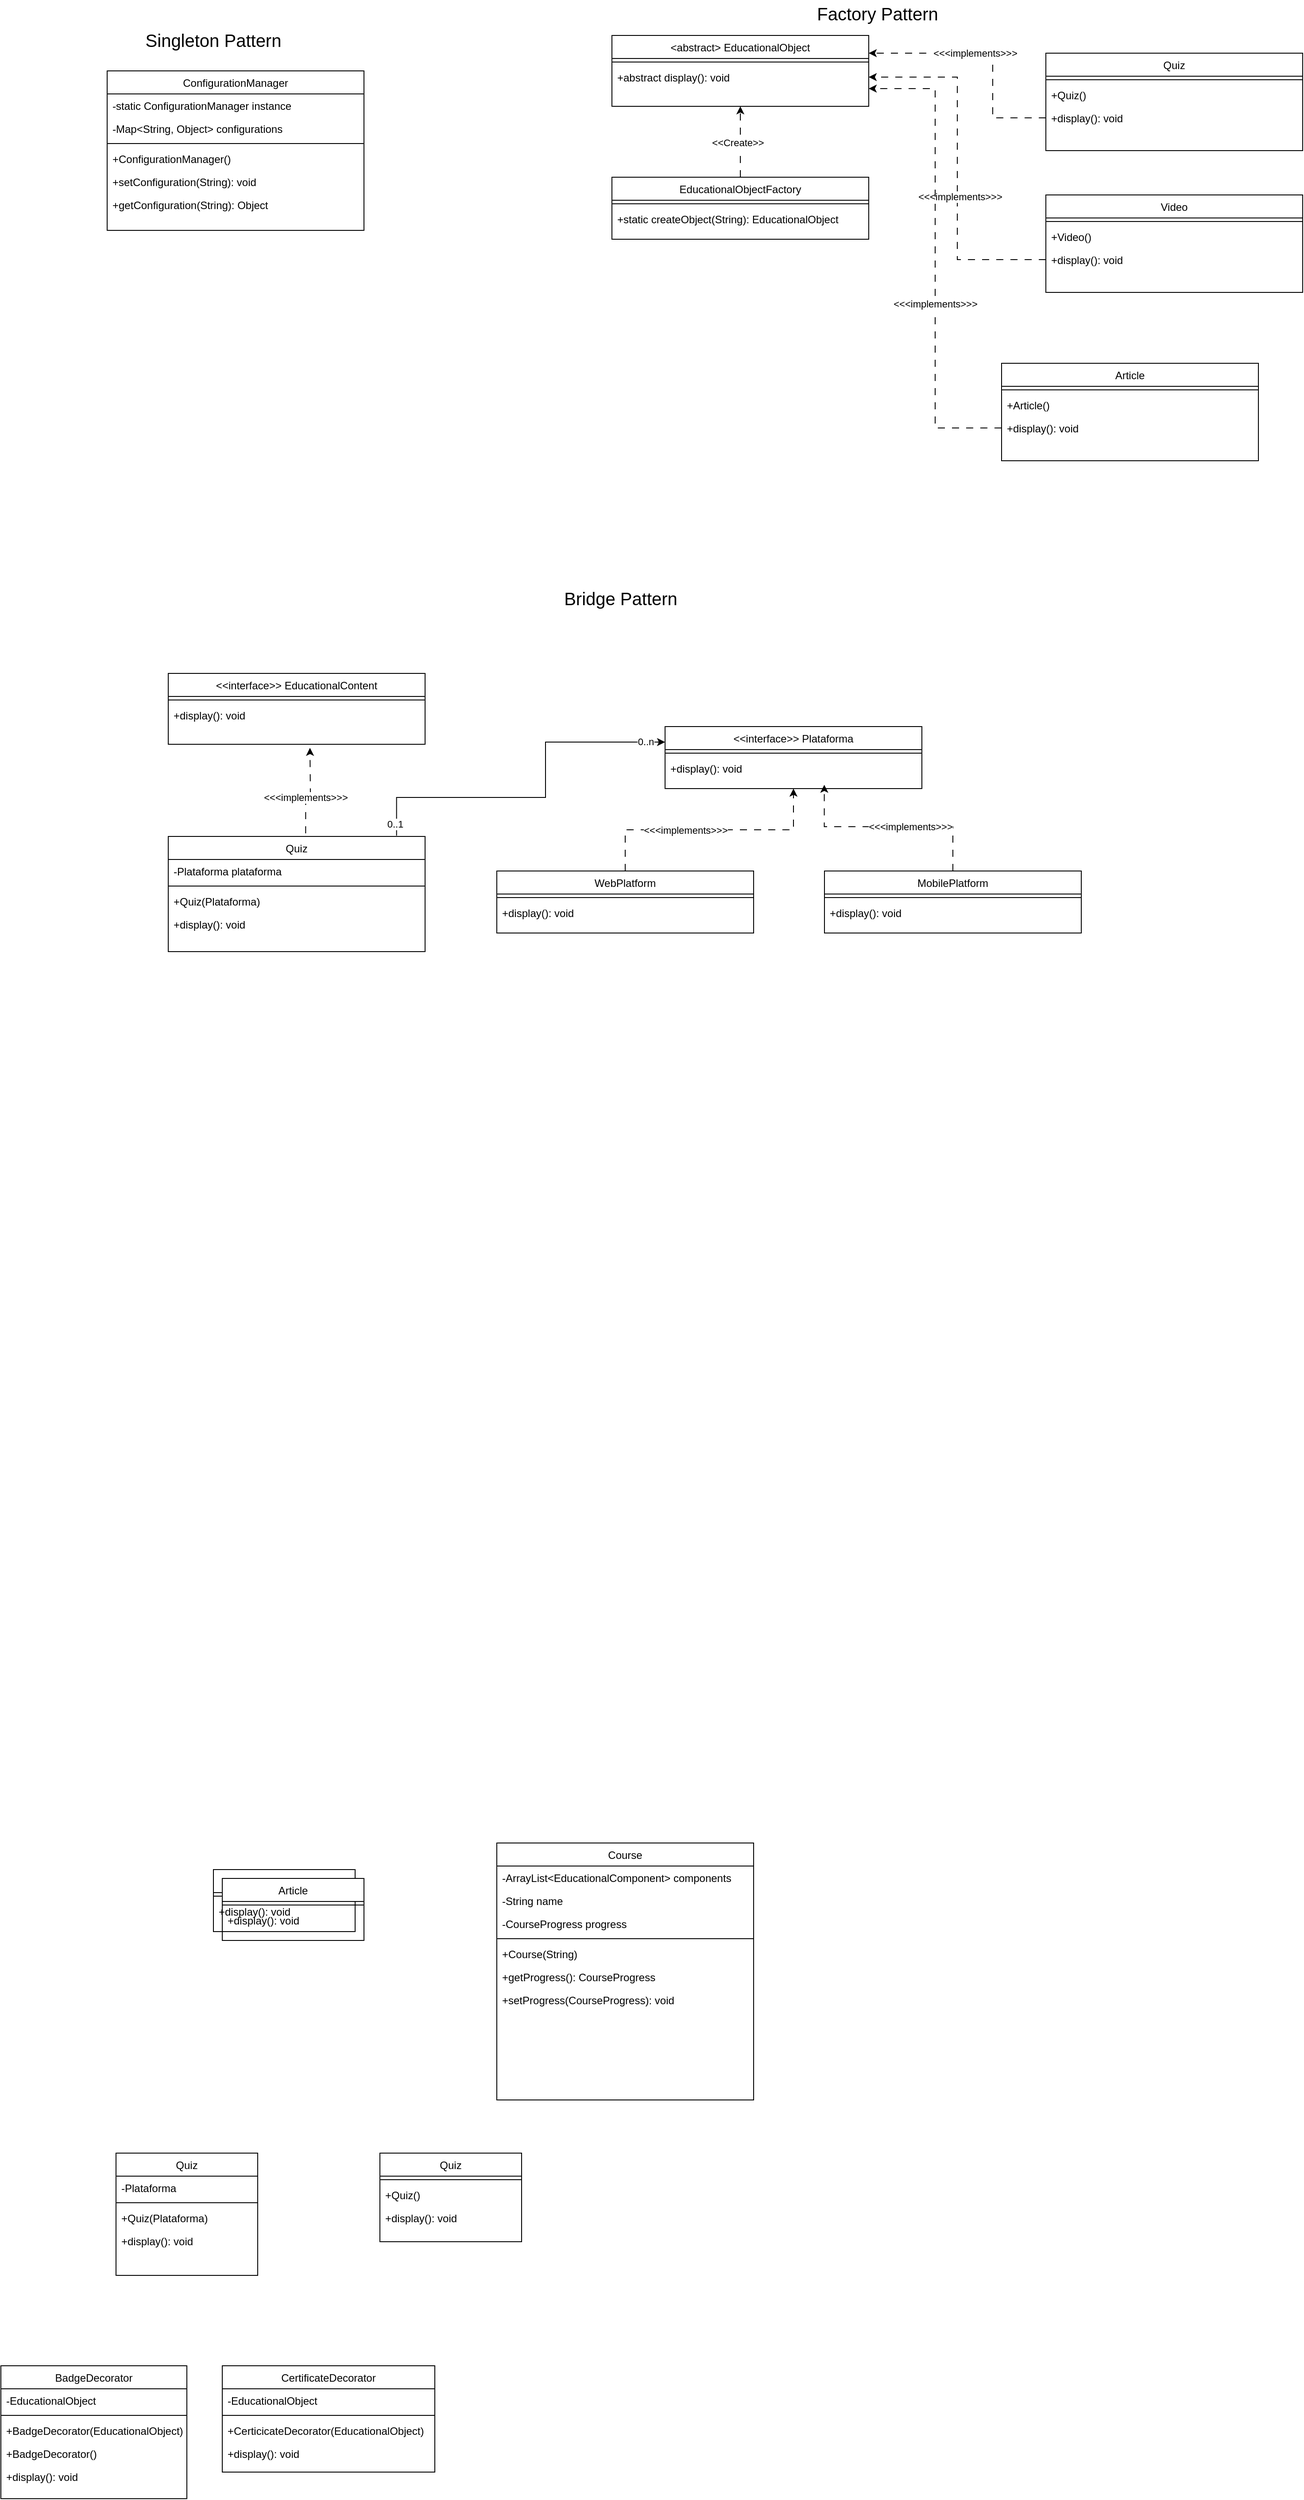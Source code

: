 <mxfile version="23.0.2" type="device">
  <diagram id="C5RBs43oDa-KdzZeNtuy" name="Page-1">
    <mxGraphModel dx="976" dy="2906" grid="1" gridSize="10" guides="1" tooltips="1" connect="1" arrows="1" fold="1" page="1" pageScale="1" pageWidth="827" pageHeight="1169" math="0" shadow="0">
      <root>
        <mxCell id="WIyWlLk6GJQsqaUBKTNV-0" />
        <mxCell id="WIyWlLk6GJQsqaUBKTNV-1" parent="WIyWlLk6GJQsqaUBKTNV-0" />
        <mxCell id="zkfFHV4jXpPFQw0GAbJ--0" value="Quiz" style="swimlane;fontStyle=0;align=center;verticalAlign=top;childLayout=stackLayout;horizontal=1;startSize=26;horizontalStack=0;resizeParent=1;resizeLast=0;collapsible=1;marginBottom=0;rounded=0;shadow=0;strokeWidth=1;" parent="WIyWlLk6GJQsqaUBKTNV-1" vertex="1">
          <mxGeometry x="210" y="120" width="160" height="138" as="geometry">
            <mxRectangle x="220" y="120" width="160" height="26" as="alternateBounds" />
          </mxGeometry>
        </mxCell>
        <mxCell id="zkfFHV4jXpPFQw0GAbJ--1" value="-Plataforma" style="text;align=left;verticalAlign=top;spacingLeft=4;spacingRight=4;overflow=hidden;rotatable=0;points=[[0,0.5],[1,0.5]];portConstraint=eastwest;" parent="zkfFHV4jXpPFQw0GAbJ--0" vertex="1">
          <mxGeometry y="26" width="160" height="26" as="geometry" />
        </mxCell>
        <mxCell id="zkfFHV4jXpPFQw0GAbJ--4" value="" style="line;html=1;strokeWidth=1;align=left;verticalAlign=middle;spacingTop=-1;spacingLeft=3;spacingRight=3;rotatable=0;labelPosition=right;points=[];portConstraint=eastwest;" parent="zkfFHV4jXpPFQw0GAbJ--0" vertex="1">
          <mxGeometry y="52" width="160" height="8" as="geometry" />
        </mxCell>
        <mxCell id="zkfFHV4jXpPFQw0GAbJ--5" value="+Quiz(Plataforma)" style="text;align=left;verticalAlign=top;spacingLeft=4;spacingRight=4;overflow=hidden;rotatable=0;points=[[0,0.5],[1,0.5]];portConstraint=eastwest;" parent="zkfFHV4jXpPFQw0GAbJ--0" vertex="1">
          <mxGeometry y="60" width="160" height="26" as="geometry" />
        </mxCell>
        <mxCell id="X9OHK6UrNDBdvvjITsx2-1" value="+display(): void" style="text;align=left;verticalAlign=top;spacingLeft=4;spacingRight=4;overflow=hidden;rotatable=0;points=[[0,0.5],[1,0.5]];portConstraint=eastwest;" parent="zkfFHV4jXpPFQw0GAbJ--0" vertex="1">
          <mxGeometry y="86" width="160" height="26" as="geometry" />
        </mxCell>
        <mxCell id="zkfFHV4jXpPFQw0GAbJ--6" value="BadgeDecorator" style="swimlane;fontStyle=0;align=center;verticalAlign=top;childLayout=stackLayout;horizontal=1;startSize=26;horizontalStack=0;resizeParent=1;resizeLast=0;collapsible=1;marginBottom=0;rounded=0;shadow=0;strokeWidth=1;" parent="WIyWlLk6GJQsqaUBKTNV-1" vertex="1">
          <mxGeometry x="80" y="360" width="210" height="150" as="geometry">
            <mxRectangle x="130" y="380" width="160" height="26" as="alternateBounds" />
          </mxGeometry>
        </mxCell>
        <mxCell id="zkfFHV4jXpPFQw0GAbJ--7" value="-EducationalObject" style="text;align=left;verticalAlign=top;spacingLeft=4;spacingRight=4;overflow=hidden;rotatable=0;points=[[0,0.5],[1,0.5]];portConstraint=eastwest;" parent="zkfFHV4jXpPFQw0GAbJ--6" vertex="1">
          <mxGeometry y="26" width="210" height="26" as="geometry" />
        </mxCell>
        <mxCell id="zkfFHV4jXpPFQw0GAbJ--9" value="" style="line;html=1;strokeWidth=1;align=left;verticalAlign=middle;spacingTop=-1;spacingLeft=3;spacingRight=3;rotatable=0;labelPosition=right;points=[];portConstraint=eastwest;" parent="zkfFHV4jXpPFQw0GAbJ--6" vertex="1">
          <mxGeometry y="52" width="210" height="8" as="geometry" />
        </mxCell>
        <mxCell id="zkfFHV4jXpPFQw0GAbJ--10" value="+BadgeDecorator(EducationalObject)" style="text;align=left;verticalAlign=top;spacingLeft=4;spacingRight=4;overflow=hidden;rotatable=0;points=[[0,0.5],[1,0.5]];portConstraint=eastwest;fontStyle=0" parent="zkfFHV4jXpPFQw0GAbJ--6" vertex="1">
          <mxGeometry y="60" width="210" height="26" as="geometry" />
        </mxCell>
        <mxCell id="zkfFHV4jXpPFQw0GAbJ--11" value="+BadgeDecorator()" style="text;align=left;verticalAlign=top;spacingLeft=4;spacingRight=4;overflow=hidden;rotatable=0;points=[[0,0.5],[1,0.5]];portConstraint=eastwest;" parent="zkfFHV4jXpPFQw0GAbJ--6" vertex="1">
          <mxGeometry y="86" width="210" height="26" as="geometry" />
        </mxCell>
        <mxCell id="X9OHK6UrNDBdvvjITsx2-2" value="+display(): void" style="text;align=left;verticalAlign=top;spacingLeft=4;spacingRight=4;overflow=hidden;rotatable=0;points=[[0,0.5],[1,0.5]];portConstraint=eastwest;" parent="zkfFHV4jXpPFQw0GAbJ--6" vertex="1">
          <mxGeometry y="112" width="210" height="26" as="geometry" />
        </mxCell>
        <mxCell id="zkfFHV4jXpPFQw0GAbJ--13" value="CertificateDecorator" style="swimlane;fontStyle=0;align=center;verticalAlign=top;childLayout=stackLayout;horizontal=1;startSize=26;horizontalStack=0;resizeParent=1;resizeLast=0;collapsible=1;marginBottom=0;rounded=0;shadow=0;strokeWidth=1;" parent="WIyWlLk6GJQsqaUBKTNV-1" vertex="1">
          <mxGeometry x="330" y="360" width="240" height="120" as="geometry">
            <mxRectangle x="340" y="380" width="170" height="26" as="alternateBounds" />
          </mxGeometry>
        </mxCell>
        <mxCell id="zkfFHV4jXpPFQw0GAbJ--14" value="-EducationalObject" style="text;align=left;verticalAlign=top;spacingLeft=4;spacingRight=4;overflow=hidden;rotatable=0;points=[[0,0.5],[1,0.5]];portConstraint=eastwest;" parent="zkfFHV4jXpPFQw0GAbJ--13" vertex="1">
          <mxGeometry y="26" width="240" height="26" as="geometry" />
        </mxCell>
        <mxCell id="zkfFHV4jXpPFQw0GAbJ--15" value="" style="line;html=1;strokeWidth=1;align=left;verticalAlign=middle;spacingTop=-1;spacingLeft=3;spacingRight=3;rotatable=0;labelPosition=right;points=[];portConstraint=eastwest;" parent="zkfFHV4jXpPFQw0GAbJ--13" vertex="1">
          <mxGeometry y="52" width="240" height="8" as="geometry" />
        </mxCell>
        <mxCell id="X9OHK6UrNDBdvvjITsx2-6" value="+CerticicateDecorator(EducationalObject)" style="text;align=left;verticalAlign=top;spacingLeft=4;spacingRight=4;overflow=hidden;rotatable=0;points=[[0,0.5],[1,0.5]];portConstraint=eastwest;" parent="zkfFHV4jXpPFQw0GAbJ--13" vertex="1">
          <mxGeometry y="60" width="240" height="26" as="geometry" />
        </mxCell>
        <mxCell id="X9OHK6UrNDBdvvjITsx2-7" value="+display(): void" style="text;align=left;verticalAlign=top;spacingLeft=4;spacingRight=4;overflow=hidden;rotatable=0;points=[[0,0.5],[1,0.5]];portConstraint=eastwest;" parent="zkfFHV4jXpPFQw0GAbJ--13" vertex="1">
          <mxGeometry y="86" width="240" height="26" as="geometry" />
        </mxCell>
        <mxCell id="zkfFHV4jXpPFQw0GAbJ--17" value="Quiz" style="swimlane;fontStyle=0;align=center;verticalAlign=top;childLayout=stackLayout;horizontal=1;startSize=26;horizontalStack=0;resizeParent=1;resizeLast=0;collapsible=1;marginBottom=0;rounded=0;shadow=0;strokeWidth=1;" parent="WIyWlLk6GJQsqaUBKTNV-1" vertex="1">
          <mxGeometry x="508" y="120" width="160" height="100" as="geometry">
            <mxRectangle x="550" y="140" width="160" height="26" as="alternateBounds" />
          </mxGeometry>
        </mxCell>
        <mxCell id="zkfFHV4jXpPFQw0GAbJ--23" value="" style="line;html=1;strokeWidth=1;align=left;verticalAlign=middle;spacingTop=-1;spacingLeft=3;spacingRight=3;rotatable=0;labelPosition=right;points=[];portConstraint=eastwest;" parent="zkfFHV4jXpPFQw0GAbJ--17" vertex="1">
          <mxGeometry y="26" width="160" height="8" as="geometry" />
        </mxCell>
        <mxCell id="zkfFHV4jXpPFQw0GAbJ--24" value="+Quiz()" style="text;align=left;verticalAlign=top;spacingLeft=4;spacingRight=4;overflow=hidden;rotatable=0;points=[[0,0.5],[1,0.5]];portConstraint=eastwest;" parent="zkfFHV4jXpPFQw0GAbJ--17" vertex="1">
          <mxGeometry y="34" width="160" height="26" as="geometry" />
        </mxCell>
        <mxCell id="zkfFHV4jXpPFQw0GAbJ--25" value="+display(): void" style="text;align=left;verticalAlign=top;spacingLeft=4;spacingRight=4;overflow=hidden;rotatable=0;points=[[0,0.5],[1,0.5]];portConstraint=eastwest;" parent="zkfFHV4jXpPFQw0GAbJ--17" vertex="1">
          <mxGeometry y="60" width="160" height="26" as="geometry" />
        </mxCell>
        <mxCell id="X9OHK6UrNDBdvvjITsx2-8" value="Article" style="swimlane;fontStyle=0;align=center;verticalAlign=top;childLayout=stackLayout;horizontal=1;startSize=26;horizontalStack=0;resizeParent=1;resizeLast=0;collapsible=1;marginBottom=0;rounded=0;shadow=0;strokeWidth=1;" parent="WIyWlLk6GJQsqaUBKTNV-1" vertex="1">
          <mxGeometry x="320" y="-200" width="160" height="70" as="geometry">
            <mxRectangle x="550" y="140" width="160" height="26" as="alternateBounds" />
          </mxGeometry>
        </mxCell>
        <mxCell id="X9OHK6UrNDBdvvjITsx2-14" value="" style="line;html=1;strokeWidth=1;align=left;verticalAlign=middle;spacingTop=-1;spacingLeft=3;spacingRight=3;rotatable=0;labelPosition=right;points=[];portConstraint=eastwest;" parent="X9OHK6UrNDBdvvjITsx2-8" vertex="1">
          <mxGeometry y="26" width="160" height="8" as="geometry" />
        </mxCell>
        <mxCell id="X9OHK6UrNDBdvvjITsx2-15" value="+display(): void" style="text;align=left;verticalAlign=top;spacingLeft=4;spacingRight=4;overflow=hidden;rotatable=0;points=[[0,0.5],[1,0.5]];portConstraint=eastwest;" parent="X9OHK6UrNDBdvvjITsx2-8" vertex="1">
          <mxGeometry y="34" width="160" height="26" as="geometry" />
        </mxCell>
        <mxCell id="X9OHK6UrNDBdvvjITsx2-18" value="Course" style="swimlane;fontStyle=0;align=center;verticalAlign=top;childLayout=stackLayout;horizontal=1;startSize=26;horizontalStack=0;resizeParent=1;resizeLast=0;collapsible=1;marginBottom=0;rounded=0;shadow=0;strokeWidth=1;" parent="WIyWlLk6GJQsqaUBKTNV-1" vertex="1">
          <mxGeometry x="640" y="-230" width="290" height="290" as="geometry">
            <mxRectangle x="550" y="140" width="160" height="26" as="alternateBounds" />
          </mxGeometry>
        </mxCell>
        <mxCell id="X9OHK6UrNDBdvvjITsx2-19" value="-ArrayList&lt;EducationalComponent&gt; components" style="text;align=left;verticalAlign=top;spacingLeft=4;spacingRight=4;overflow=hidden;rotatable=0;points=[[0,0.5],[1,0.5]];portConstraint=eastwest;" parent="X9OHK6UrNDBdvvjITsx2-18" vertex="1">
          <mxGeometry y="26" width="290" height="26" as="geometry" />
        </mxCell>
        <mxCell id="X9OHK6UrNDBdvvjITsx2-20" value="-String name" style="text;align=left;verticalAlign=top;spacingLeft=4;spacingRight=4;overflow=hidden;rotatable=0;points=[[0,0.5],[1,0.5]];portConstraint=eastwest;rounded=0;shadow=0;html=0;" parent="X9OHK6UrNDBdvvjITsx2-18" vertex="1">
          <mxGeometry y="52" width="290" height="26" as="geometry" />
        </mxCell>
        <mxCell id="X9OHK6UrNDBdvvjITsx2-21" value="-CourseProgress progress" style="text;align=left;verticalAlign=top;spacingLeft=4;spacingRight=4;overflow=hidden;rotatable=0;points=[[0,0.5],[1,0.5]];portConstraint=eastwest;rounded=0;shadow=0;html=0;" parent="X9OHK6UrNDBdvvjITsx2-18" vertex="1">
          <mxGeometry y="78" width="290" height="26" as="geometry" />
        </mxCell>
        <mxCell id="X9OHK6UrNDBdvvjITsx2-24" value="" style="line;html=1;strokeWidth=1;align=left;verticalAlign=middle;spacingTop=-1;spacingLeft=3;spacingRight=3;rotatable=0;labelPosition=right;points=[];portConstraint=eastwest;" parent="X9OHK6UrNDBdvvjITsx2-18" vertex="1">
          <mxGeometry y="104" width="290" height="8" as="geometry" />
        </mxCell>
        <mxCell id="X9OHK6UrNDBdvvjITsx2-25" value="+Course(String)" style="text;align=left;verticalAlign=top;spacingLeft=4;spacingRight=4;overflow=hidden;rotatable=0;points=[[0,0.5],[1,0.5]];portConstraint=eastwest;" parent="X9OHK6UrNDBdvvjITsx2-18" vertex="1">
          <mxGeometry y="112" width="290" height="26" as="geometry" />
        </mxCell>
        <mxCell id="X9OHK6UrNDBdvvjITsx2-26" value="+getProgress(): CourseProgress" style="text;align=left;verticalAlign=top;spacingLeft=4;spacingRight=4;overflow=hidden;rotatable=0;points=[[0,0.5],[1,0.5]];portConstraint=eastwest;" parent="X9OHK6UrNDBdvvjITsx2-18" vertex="1">
          <mxGeometry y="138" width="290" height="26" as="geometry" />
        </mxCell>
        <mxCell id="X9OHK6UrNDBdvvjITsx2-27" value="+setProgress(CourseProgress): void" style="text;align=left;verticalAlign=top;spacingLeft=4;spacingRight=4;overflow=hidden;rotatable=0;points=[[0,0.5],[1,0.5]];portConstraint=eastwest;" parent="X9OHK6UrNDBdvvjITsx2-18" vertex="1">
          <mxGeometry y="164" width="290" height="26" as="geometry" />
        </mxCell>
        <mxCell id="X9OHK6UrNDBdvvjITsx2-28" value="Article" style="swimlane;fontStyle=0;align=center;verticalAlign=top;childLayout=stackLayout;horizontal=1;startSize=26;horizontalStack=0;resizeParent=1;resizeLast=0;collapsible=1;marginBottom=0;rounded=0;shadow=0;strokeWidth=1;" parent="WIyWlLk6GJQsqaUBKTNV-1" vertex="1">
          <mxGeometry x="330" y="-190" width="160" height="70" as="geometry">
            <mxRectangle x="550" y="140" width="160" height="26" as="alternateBounds" />
          </mxGeometry>
        </mxCell>
        <mxCell id="X9OHK6UrNDBdvvjITsx2-29" value="" style="line;html=1;strokeWidth=1;align=left;verticalAlign=middle;spacingTop=-1;spacingLeft=3;spacingRight=3;rotatable=0;labelPosition=right;points=[];portConstraint=eastwest;" parent="X9OHK6UrNDBdvvjITsx2-28" vertex="1">
          <mxGeometry y="26" width="160" height="8" as="geometry" />
        </mxCell>
        <mxCell id="X9OHK6UrNDBdvvjITsx2-30" value="+display(): void" style="text;align=left;verticalAlign=top;spacingLeft=4;spacingRight=4;overflow=hidden;rotatable=0;points=[[0,0.5],[1,0.5]];portConstraint=eastwest;" parent="X9OHK6UrNDBdvvjITsx2-28" vertex="1">
          <mxGeometry y="34" width="160" height="26" as="geometry" />
        </mxCell>
        <mxCell id="X9OHK6UrNDBdvvjITsx2-31" value="ConfigurationManager" style="swimlane;fontStyle=0;align=center;verticalAlign=top;childLayout=stackLayout;horizontal=1;startSize=26;horizontalStack=0;resizeParent=1;resizeLast=0;collapsible=1;marginBottom=0;rounded=0;shadow=0;strokeWidth=1;" parent="WIyWlLk6GJQsqaUBKTNV-1" vertex="1">
          <mxGeometry x="200" y="-2230" width="290" height="180" as="geometry">
            <mxRectangle x="550" y="140" width="160" height="26" as="alternateBounds" />
          </mxGeometry>
        </mxCell>
        <mxCell id="X9OHK6UrNDBdvvjITsx2-32" value="-static ConfigurationManager instance" style="text;align=left;verticalAlign=top;spacingLeft=4;spacingRight=4;overflow=hidden;rotatable=0;points=[[0,0.5],[1,0.5]];portConstraint=eastwest;" parent="X9OHK6UrNDBdvvjITsx2-31" vertex="1">
          <mxGeometry y="26" width="290" height="26" as="geometry" />
        </mxCell>
        <mxCell id="X9OHK6UrNDBdvvjITsx2-33" value="-Map&lt;String, Object&gt; configurations" style="text;align=left;verticalAlign=top;spacingLeft=4;spacingRight=4;overflow=hidden;rotatable=0;points=[[0,0.5],[1,0.5]];portConstraint=eastwest;rounded=0;shadow=0;html=0;" parent="X9OHK6UrNDBdvvjITsx2-31" vertex="1">
          <mxGeometry y="52" width="290" height="26" as="geometry" />
        </mxCell>
        <mxCell id="X9OHK6UrNDBdvvjITsx2-35" value="" style="line;html=1;strokeWidth=1;align=left;verticalAlign=middle;spacingTop=-1;spacingLeft=3;spacingRight=3;rotatable=0;labelPosition=right;points=[];portConstraint=eastwest;" parent="X9OHK6UrNDBdvvjITsx2-31" vertex="1">
          <mxGeometry y="78" width="290" height="8" as="geometry" />
        </mxCell>
        <mxCell id="X9OHK6UrNDBdvvjITsx2-36" value="+ConfigurationManager()" style="text;align=left;verticalAlign=top;spacingLeft=4;spacingRight=4;overflow=hidden;rotatable=0;points=[[0,0.5],[1,0.5]];portConstraint=eastwest;" parent="X9OHK6UrNDBdvvjITsx2-31" vertex="1">
          <mxGeometry y="86" width="290" height="26" as="geometry" />
        </mxCell>
        <mxCell id="X9OHK6UrNDBdvvjITsx2-37" value="+setConfiguration(String): void" style="text;align=left;verticalAlign=top;spacingLeft=4;spacingRight=4;overflow=hidden;rotatable=0;points=[[0,0.5],[1,0.5]];portConstraint=eastwest;" parent="X9OHK6UrNDBdvvjITsx2-31" vertex="1">
          <mxGeometry y="112" width="290" height="26" as="geometry" />
        </mxCell>
        <mxCell id="X9OHK6UrNDBdvvjITsx2-38" value="+getConfiguration(String): Object" style="text;align=left;verticalAlign=top;spacingLeft=4;spacingRight=4;overflow=hidden;rotatable=0;points=[[0,0.5],[1,0.5]];portConstraint=eastwest;" parent="X9OHK6UrNDBdvvjITsx2-31" vertex="1">
          <mxGeometry y="138" width="290" height="26" as="geometry" />
        </mxCell>
        <mxCell id="X9OHK6UrNDBdvvjITsx2-39" value="&lt;abstract&gt; EducationalObject" style="swimlane;fontStyle=0;align=center;verticalAlign=top;childLayout=stackLayout;horizontal=1;startSize=26;horizontalStack=0;resizeParent=1;resizeLast=0;collapsible=1;marginBottom=0;rounded=0;shadow=0;strokeWidth=1;" parent="WIyWlLk6GJQsqaUBKTNV-1" vertex="1">
          <mxGeometry x="770" y="-2270" width="290" height="80" as="geometry">
            <mxRectangle x="550" y="140" width="160" height="26" as="alternateBounds" />
          </mxGeometry>
        </mxCell>
        <mxCell id="X9OHK6UrNDBdvvjITsx2-42" value="" style="line;html=1;strokeWidth=1;align=left;verticalAlign=middle;spacingTop=-1;spacingLeft=3;spacingRight=3;rotatable=0;labelPosition=right;points=[];portConstraint=eastwest;" parent="X9OHK6UrNDBdvvjITsx2-39" vertex="1">
          <mxGeometry y="26" width="290" height="8" as="geometry" />
        </mxCell>
        <mxCell id="X9OHK6UrNDBdvvjITsx2-43" value="+abstract display(): void" style="text;align=left;verticalAlign=top;spacingLeft=4;spacingRight=4;overflow=hidden;rotatable=0;points=[[0,0.5],[1,0.5]];portConstraint=eastwest;" parent="X9OHK6UrNDBdvvjITsx2-39" vertex="1">
          <mxGeometry y="34" width="290" height="26" as="geometry" />
        </mxCell>
        <mxCell id="imB7rY4L2kRMKiUlSwyx-7" style="edgeStyle=orthogonalEdgeStyle;rounded=0;orthogonalLoop=1;jettySize=auto;html=1;entryX=0.5;entryY=1;entryDx=0;entryDy=0;dashed=1;dashPattern=8 8;" edge="1" parent="WIyWlLk6GJQsqaUBKTNV-1" source="X9OHK6UrNDBdvvjITsx2-46" target="X9OHK6UrNDBdvvjITsx2-39">
          <mxGeometry relative="1" as="geometry" />
        </mxCell>
        <mxCell id="imB7rY4L2kRMKiUlSwyx-8" value="&amp;lt;&amp;lt;Create&amp;gt;&amp;gt;" style="edgeLabel;html=1;align=center;verticalAlign=middle;resizable=0;points=[];" vertex="1" connectable="0" parent="imB7rY4L2kRMKiUlSwyx-7">
          <mxGeometry x="-0.026" y="3" relative="1" as="geometry">
            <mxPoint as="offset" />
          </mxGeometry>
        </mxCell>
        <mxCell id="X9OHK6UrNDBdvvjITsx2-46" value="EducationalObjectFactory" style="swimlane;fontStyle=0;align=center;verticalAlign=top;childLayout=stackLayout;horizontal=1;startSize=26;horizontalStack=0;resizeParent=1;resizeLast=0;collapsible=1;marginBottom=0;rounded=0;shadow=0;strokeWidth=1;" parent="WIyWlLk6GJQsqaUBKTNV-1" vertex="1">
          <mxGeometry x="770" y="-2110" width="290" height="70" as="geometry">
            <mxRectangle x="550" y="140" width="160" height="26" as="alternateBounds" />
          </mxGeometry>
        </mxCell>
        <mxCell id="X9OHK6UrNDBdvvjITsx2-49" value="" style="line;html=1;strokeWidth=1;align=left;verticalAlign=middle;spacingTop=-1;spacingLeft=3;spacingRight=3;rotatable=0;labelPosition=right;points=[];portConstraint=eastwest;" parent="X9OHK6UrNDBdvvjITsx2-46" vertex="1">
          <mxGeometry y="26" width="290" height="8" as="geometry" />
        </mxCell>
        <mxCell id="X9OHK6UrNDBdvvjITsx2-50" value="+static createObject(String): EducationalObject" style="text;align=left;verticalAlign=top;spacingLeft=4;spacingRight=4;overflow=hidden;rotatable=0;points=[[0,0.5],[1,0.5]];portConstraint=eastwest;" parent="X9OHK6UrNDBdvvjITsx2-46" vertex="1">
          <mxGeometry y="34" width="290" height="26" as="geometry" />
        </mxCell>
        <mxCell id="X9OHK6UrNDBdvvjITsx2-56" value="Quiz" style="swimlane;fontStyle=0;align=center;verticalAlign=top;childLayout=stackLayout;horizontal=1;startSize=26;horizontalStack=0;resizeParent=1;resizeLast=0;collapsible=1;marginBottom=0;rounded=0;shadow=0;strokeWidth=1;" parent="WIyWlLk6GJQsqaUBKTNV-1" vertex="1">
          <mxGeometry x="1260" y="-2250" width="290" height="110" as="geometry">
            <mxRectangle x="550" y="140" width="160" height="26" as="alternateBounds" />
          </mxGeometry>
        </mxCell>
        <mxCell id="X9OHK6UrNDBdvvjITsx2-59" value="" style="line;html=1;strokeWidth=1;align=left;verticalAlign=middle;spacingTop=-1;spacingLeft=3;spacingRight=3;rotatable=0;labelPosition=right;points=[];portConstraint=eastwest;" parent="X9OHK6UrNDBdvvjITsx2-56" vertex="1">
          <mxGeometry y="26" width="290" height="8" as="geometry" />
        </mxCell>
        <mxCell id="X9OHK6UrNDBdvvjITsx2-60" value="+Quiz()" style="text;align=left;verticalAlign=top;spacingLeft=4;spacingRight=4;overflow=hidden;rotatable=0;points=[[0,0.5],[1,0.5]];portConstraint=eastwest;" parent="X9OHK6UrNDBdvvjITsx2-56" vertex="1">
          <mxGeometry y="34" width="290" height="26" as="geometry" />
        </mxCell>
        <mxCell id="X9OHK6UrNDBdvvjITsx2-61" value="+display(): void" style="text;align=left;verticalAlign=top;spacingLeft=4;spacingRight=4;overflow=hidden;rotatable=0;points=[[0,0.5],[1,0.5]];portConstraint=eastwest;" parent="X9OHK6UrNDBdvvjITsx2-56" vertex="1">
          <mxGeometry y="60" width="290" height="26" as="geometry" />
        </mxCell>
        <mxCell id="X9OHK6UrNDBdvvjITsx2-63" value="Video" style="swimlane;fontStyle=0;align=center;verticalAlign=top;childLayout=stackLayout;horizontal=1;startSize=26;horizontalStack=0;resizeParent=1;resizeLast=0;collapsible=1;marginBottom=0;rounded=0;shadow=0;strokeWidth=1;" parent="WIyWlLk6GJQsqaUBKTNV-1" vertex="1">
          <mxGeometry x="1260" y="-2090" width="290" height="110" as="geometry">
            <mxRectangle x="550" y="140" width="160" height="26" as="alternateBounds" />
          </mxGeometry>
        </mxCell>
        <mxCell id="X9OHK6UrNDBdvvjITsx2-64" value="" style="line;html=1;strokeWidth=1;align=left;verticalAlign=middle;spacingTop=-1;spacingLeft=3;spacingRight=3;rotatable=0;labelPosition=right;points=[];portConstraint=eastwest;" parent="X9OHK6UrNDBdvvjITsx2-63" vertex="1">
          <mxGeometry y="26" width="290" height="8" as="geometry" />
        </mxCell>
        <mxCell id="X9OHK6UrNDBdvvjITsx2-65" value="+Video()" style="text;align=left;verticalAlign=top;spacingLeft=4;spacingRight=4;overflow=hidden;rotatable=0;points=[[0,0.5],[1,0.5]];portConstraint=eastwest;" parent="X9OHK6UrNDBdvvjITsx2-63" vertex="1">
          <mxGeometry y="34" width="290" height="26" as="geometry" />
        </mxCell>
        <mxCell id="X9OHK6UrNDBdvvjITsx2-66" value="+display(): void" style="text;align=left;verticalAlign=top;spacingLeft=4;spacingRight=4;overflow=hidden;rotatable=0;points=[[0,0.5],[1,0.5]];portConstraint=eastwest;" parent="X9OHK6UrNDBdvvjITsx2-63" vertex="1">
          <mxGeometry y="60" width="290" height="26" as="geometry" />
        </mxCell>
        <mxCell id="X9OHK6UrNDBdvvjITsx2-67" value="Article" style="swimlane;fontStyle=0;align=center;verticalAlign=top;childLayout=stackLayout;horizontal=1;startSize=26;horizontalStack=0;resizeParent=1;resizeLast=0;collapsible=1;marginBottom=0;rounded=0;shadow=0;strokeWidth=1;" parent="WIyWlLk6GJQsqaUBKTNV-1" vertex="1">
          <mxGeometry x="1210" y="-1900" width="290" height="110" as="geometry">
            <mxRectangle x="550" y="140" width="160" height="26" as="alternateBounds" />
          </mxGeometry>
        </mxCell>
        <mxCell id="X9OHK6UrNDBdvvjITsx2-68" value="" style="line;html=1;strokeWidth=1;align=left;verticalAlign=middle;spacingTop=-1;spacingLeft=3;spacingRight=3;rotatable=0;labelPosition=right;points=[];portConstraint=eastwest;" parent="X9OHK6UrNDBdvvjITsx2-67" vertex="1">
          <mxGeometry y="26" width="290" height="8" as="geometry" />
        </mxCell>
        <mxCell id="X9OHK6UrNDBdvvjITsx2-69" value="+Article()" style="text;align=left;verticalAlign=top;spacingLeft=4;spacingRight=4;overflow=hidden;rotatable=0;points=[[0,0.5],[1,0.5]];portConstraint=eastwest;" parent="X9OHK6UrNDBdvvjITsx2-67" vertex="1">
          <mxGeometry y="34" width="290" height="26" as="geometry" />
        </mxCell>
        <mxCell id="X9OHK6UrNDBdvvjITsx2-70" value="+display(): void" style="text;align=left;verticalAlign=top;spacingLeft=4;spacingRight=4;overflow=hidden;rotatable=0;points=[[0,0.5],[1,0.5]];portConstraint=eastwest;" parent="X9OHK6UrNDBdvvjITsx2-67" vertex="1">
          <mxGeometry y="60" width="290" height="26" as="geometry" />
        </mxCell>
        <mxCell id="X9OHK6UrNDBdvvjITsx2-71" style="edgeStyle=orthogonalEdgeStyle;rounded=0;orthogonalLoop=1;jettySize=auto;html=1;entryX=1;entryY=0.5;entryDx=0;entryDy=0;dashed=1;dashPattern=8 8;" parent="WIyWlLk6GJQsqaUBKTNV-1" source="X9OHK6UrNDBdvvjITsx2-66" target="X9OHK6UrNDBdvvjITsx2-43" edge="1">
          <mxGeometry relative="1" as="geometry" />
        </mxCell>
        <mxCell id="X9OHK6UrNDBdvvjITsx2-74" value="&amp;lt;&amp;lt;&amp;lt;implements&amp;gt;&amp;gt;&amp;gt;" style="edgeLabel;html=1;align=center;verticalAlign=middle;resizable=0;points=[];" parent="X9OHK6UrNDBdvvjITsx2-71" vertex="1" connectable="0">
          <mxGeometry x="-0.157" y="-3" relative="1" as="geometry">
            <mxPoint as="offset" />
          </mxGeometry>
        </mxCell>
        <mxCell id="X9OHK6UrNDBdvvjITsx2-72" style="edgeStyle=orthogonalEdgeStyle;rounded=0;orthogonalLoop=1;jettySize=auto;html=1;entryX=1;entryY=0.25;entryDx=0;entryDy=0;dashed=1;dashPattern=8 8;" parent="WIyWlLk6GJQsqaUBKTNV-1" source="X9OHK6UrNDBdvvjITsx2-61" target="X9OHK6UrNDBdvvjITsx2-39" edge="1">
          <mxGeometry relative="1" as="geometry">
            <Array as="points">
              <mxPoint x="1200" y="-2177" />
              <mxPoint x="1200" y="-2250" />
            </Array>
          </mxGeometry>
        </mxCell>
        <mxCell id="X9OHK6UrNDBdvvjITsx2-77" value="&amp;lt;&amp;lt;&amp;lt;implements&amp;gt;&amp;gt;&amp;gt;" style="edgeLabel;html=1;align=center;verticalAlign=middle;resizable=0;points=[];" parent="X9OHK6UrNDBdvvjITsx2-72" vertex="1" connectable="0">
          <mxGeometry x="-0.25" y="-1" relative="1" as="geometry">
            <mxPoint x="-21" y="-31" as="offset" />
          </mxGeometry>
        </mxCell>
        <mxCell id="X9OHK6UrNDBdvvjITsx2-73" style="edgeStyle=orthogonalEdgeStyle;rounded=0;orthogonalLoop=1;jettySize=auto;html=1;entryX=1;entryY=0.75;entryDx=0;entryDy=0;dashed=1;dashPattern=8 8;" parent="WIyWlLk6GJQsqaUBKTNV-1" source="X9OHK6UrNDBdvvjITsx2-70" target="X9OHK6UrNDBdvvjITsx2-39" edge="1">
          <mxGeometry relative="1" as="geometry" />
        </mxCell>
        <mxCell id="X9OHK6UrNDBdvvjITsx2-76" value="&amp;lt;&amp;lt;&amp;lt;implements&amp;gt;&amp;gt;&amp;gt;" style="edgeLabel;html=1;align=center;verticalAlign=middle;resizable=0;points=[];" parent="X9OHK6UrNDBdvvjITsx2-73" vertex="1" connectable="0">
          <mxGeometry x="-0.192" relative="1" as="geometry">
            <mxPoint as="offset" />
          </mxGeometry>
        </mxCell>
        <mxCell id="X9OHK6UrNDBdvvjITsx2-85" value="&lt;&lt;interface&gt;&gt; EducationalContent" style="swimlane;fontStyle=0;align=center;verticalAlign=top;childLayout=stackLayout;horizontal=1;startSize=26;horizontalStack=0;resizeParent=1;resizeLast=0;collapsible=1;marginBottom=0;rounded=0;shadow=0;strokeWidth=1;" parent="WIyWlLk6GJQsqaUBKTNV-1" vertex="1">
          <mxGeometry x="269" y="-1550" width="290" height="80" as="geometry">
            <mxRectangle x="550" y="140" width="160" height="26" as="alternateBounds" />
          </mxGeometry>
        </mxCell>
        <mxCell id="X9OHK6UrNDBdvvjITsx2-86" value="" style="line;html=1;strokeWidth=1;align=left;verticalAlign=middle;spacingTop=-1;spacingLeft=3;spacingRight=3;rotatable=0;labelPosition=right;points=[];portConstraint=eastwest;" parent="X9OHK6UrNDBdvvjITsx2-85" vertex="1">
          <mxGeometry y="26" width="290" height="8" as="geometry" />
        </mxCell>
        <mxCell id="X9OHK6UrNDBdvvjITsx2-88" value="+display(): void" style="text;align=left;verticalAlign=top;spacingLeft=4;spacingRight=4;overflow=hidden;rotatable=0;points=[[0,0.5],[1,0.5]];portConstraint=eastwest;" parent="X9OHK6UrNDBdvvjITsx2-85" vertex="1">
          <mxGeometry y="34" width="290" height="26" as="geometry" />
        </mxCell>
        <mxCell id="imB7rY4L2kRMKiUlSwyx-4" style="edgeStyle=orthogonalEdgeStyle;rounded=0;orthogonalLoop=1;jettySize=auto;html=1;entryX=0;entryY=0.25;entryDx=0;entryDy=0;exitX=0.889;exitY=-0.007;exitDx=0;exitDy=0;exitPerimeter=0;" edge="1" parent="WIyWlLk6GJQsqaUBKTNV-1" source="X9OHK6UrNDBdvvjITsx2-89" target="X9OHK6UrNDBdvvjITsx2-102">
          <mxGeometry relative="1" as="geometry">
            <Array as="points">
              <mxPoint x="527" y="-1410" />
              <mxPoint x="695" y="-1410" />
              <mxPoint x="695" y="-1472" />
            </Array>
          </mxGeometry>
        </mxCell>
        <mxCell id="imB7rY4L2kRMKiUlSwyx-5" value="0..1" style="edgeLabel;html=1;align=center;verticalAlign=middle;resizable=0;points=[];" vertex="1" connectable="0" parent="imB7rY4L2kRMKiUlSwyx-4">
          <mxGeometry x="-0.937" y="2" relative="1" as="geometry">
            <mxPoint as="offset" />
          </mxGeometry>
        </mxCell>
        <mxCell id="imB7rY4L2kRMKiUlSwyx-6" value="0..n" style="edgeLabel;html=1;align=center;verticalAlign=middle;resizable=0;points=[];" vertex="1" connectable="0" parent="imB7rY4L2kRMKiUlSwyx-4">
          <mxGeometry x="0.89" y="1" relative="1" as="geometry">
            <mxPoint as="offset" />
          </mxGeometry>
        </mxCell>
        <mxCell id="X9OHK6UrNDBdvvjITsx2-89" value="Quiz" style="swimlane;fontStyle=0;align=center;verticalAlign=top;childLayout=stackLayout;horizontal=1;startSize=26;horizontalStack=0;resizeParent=1;resizeLast=0;collapsible=1;marginBottom=0;rounded=0;shadow=0;strokeWidth=1;" parent="WIyWlLk6GJQsqaUBKTNV-1" vertex="1">
          <mxGeometry x="269" y="-1366" width="290" height="130" as="geometry">
            <mxRectangle x="550" y="140" width="160" height="26" as="alternateBounds" />
          </mxGeometry>
        </mxCell>
        <mxCell id="X9OHK6UrNDBdvvjITsx2-90" value="-Plataforma plataforma" style="text;align=left;verticalAlign=top;spacingLeft=4;spacingRight=4;overflow=hidden;rotatable=0;points=[[0,0.5],[1,0.5]];portConstraint=eastwest;" parent="X9OHK6UrNDBdvvjITsx2-89" vertex="1">
          <mxGeometry y="26" width="290" height="26" as="geometry" />
        </mxCell>
        <mxCell id="X9OHK6UrNDBdvvjITsx2-92" value="" style="line;html=1;strokeWidth=1;align=left;verticalAlign=middle;spacingTop=-1;spacingLeft=3;spacingRight=3;rotatable=0;labelPosition=right;points=[];portConstraint=eastwest;" parent="X9OHK6UrNDBdvvjITsx2-89" vertex="1">
          <mxGeometry y="52" width="290" height="8" as="geometry" />
        </mxCell>
        <mxCell id="X9OHK6UrNDBdvvjITsx2-93" value="+Quiz(Plataforma)" style="text;align=left;verticalAlign=top;spacingLeft=4;spacingRight=4;overflow=hidden;rotatable=0;points=[[0,0.5],[1,0.5]];portConstraint=eastwest;" parent="X9OHK6UrNDBdvvjITsx2-89" vertex="1">
          <mxGeometry y="60" width="290" height="26" as="geometry" />
        </mxCell>
        <mxCell id="X9OHK6UrNDBdvvjITsx2-95" value="+display(): void" style="text;align=left;verticalAlign=top;spacingLeft=4;spacingRight=4;overflow=hidden;rotatable=0;points=[[0,0.5],[1,0.5]];portConstraint=eastwest;" parent="X9OHK6UrNDBdvvjITsx2-89" vertex="1">
          <mxGeometry y="86" width="290" height="26" as="geometry" />
        </mxCell>
        <mxCell id="X9OHK6UrNDBdvvjITsx2-96" style="edgeStyle=orthogonalEdgeStyle;rounded=0;orthogonalLoop=1;jettySize=auto;html=1;dashed=1;dashPattern=8 8;exitX=0.535;exitY=-0.027;exitDx=0;exitDy=0;exitPerimeter=0;" parent="WIyWlLk6GJQsqaUBKTNV-1" source="X9OHK6UrNDBdvvjITsx2-89" edge="1">
          <mxGeometry relative="1" as="geometry">
            <mxPoint x="659" y="-1363" as="sourcePoint" />
            <mxPoint x="429" y="-1466" as="targetPoint" />
          </mxGeometry>
        </mxCell>
        <mxCell id="X9OHK6UrNDBdvvjITsx2-97" value="&amp;lt;&amp;lt;&amp;lt;implements&amp;gt;&amp;gt;&amp;gt;" style="edgeLabel;html=1;align=center;verticalAlign=middle;resizable=0;points=[];" parent="X9OHK6UrNDBdvvjITsx2-96" vertex="1" connectable="0">
          <mxGeometry x="-0.192" relative="1" as="geometry">
            <mxPoint as="offset" />
          </mxGeometry>
        </mxCell>
        <mxCell id="X9OHK6UrNDBdvvjITsx2-102" value="&lt;&lt;interface&gt;&gt; Plataforma" style="swimlane;fontStyle=0;align=center;verticalAlign=top;childLayout=stackLayout;horizontal=1;startSize=26;horizontalStack=0;resizeParent=1;resizeLast=0;collapsible=1;marginBottom=0;rounded=0;shadow=0;strokeWidth=1;" parent="WIyWlLk6GJQsqaUBKTNV-1" vertex="1">
          <mxGeometry x="830" y="-1490" width="290" height="70" as="geometry">
            <mxRectangle x="550" y="140" width="160" height="26" as="alternateBounds" />
          </mxGeometry>
        </mxCell>
        <mxCell id="X9OHK6UrNDBdvvjITsx2-103" value="" style="line;html=1;strokeWidth=1;align=left;verticalAlign=middle;spacingTop=-1;spacingLeft=3;spacingRight=3;rotatable=0;labelPosition=right;points=[];portConstraint=eastwest;" parent="X9OHK6UrNDBdvvjITsx2-102" vertex="1">
          <mxGeometry y="26" width="290" height="8" as="geometry" />
        </mxCell>
        <mxCell id="X9OHK6UrNDBdvvjITsx2-104" value="+display(): void" style="text;align=left;verticalAlign=top;spacingLeft=4;spacingRight=4;overflow=hidden;rotatable=0;points=[[0,0.5],[1,0.5]];portConstraint=eastwest;" parent="X9OHK6UrNDBdvvjITsx2-102" vertex="1">
          <mxGeometry y="34" width="290" height="26" as="geometry" />
        </mxCell>
        <mxCell id="X9OHK6UrNDBdvvjITsx2-105" value="WebPlatform" style="swimlane;fontStyle=0;align=center;verticalAlign=top;childLayout=stackLayout;horizontal=1;startSize=26;horizontalStack=0;resizeParent=1;resizeLast=0;collapsible=1;marginBottom=0;rounded=0;shadow=0;strokeWidth=1;" parent="WIyWlLk6GJQsqaUBKTNV-1" vertex="1">
          <mxGeometry x="640" y="-1327" width="290" height="70" as="geometry">
            <mxRectangle x="550" y="140" width="160" height="26" as="alternateBounds" />
          </mxGeometry>
        </mxCell>
        <mxCell id="X9OHK6UrNDBdvvjITsx2-106" value="" style="line;html=1;strokeWidth=1;align=left;verticalAlign=middle;spacingTop=-1;spacingLeft=3;spacingRight=3;rotatable=0;labelPosition=right;points=[];portConstraint=eastwest;" parent="X9OHK6UrNDBdvvjITsx2-105" vertex="1">
          <mxGeometry y="26" width="290" height="8" as="geometry" />
        </mxCell>
        <mxCell id="X9OHK6UrNDBdvvjITsx2-107" value="+display(): void" style="text;align=left;verticalAlign=top;spacingLeft=4;spacingRight=4;overflow=hidden;rotatable=0;points=[[0,0.5],[1,0.5]];portConstraint=eastwest;" parent="X9OHK6UrNDBdvvjITsx2-105" vertex="1">
          <mxGeometry y="34" width="290" height="26" as="geometry" />
        </mxCell>
        <mxCell id="X9OHK6UrNDBdvvjITsx2-108" value="MobilePlatform" style="swimlane;fontStyle=0;align=center;verticalAlign=top;childLayout=stackLayout;horizontal=1;startSize=26;horizontalStack=0;resizeParent=1;resizeLast=0;collapsible=1;marginBottom=0;rounded=0;shadow=0;strokeWidth=1;" parent="WIyWlLk6GJQsqaUBKTNV-1" vertex="1">
          <mxGeometry x="1010" y="-1327" width="290" height="70" as="geometry">
            <mxRectangle x="550" y="140" width="160" height="26" as="alternateBounds" />
          </mxGeometry>
        </mxCell>
        <mxCell id="X9OHK6UrNDBdvvjITsx2-109" value="" style="line;html=1;strokeWidth=1;align=left;verticalAlign=middle;spacingTop=-1;spacingLeft=3;spacingRight=3;rotatable=0;labelPosition=right;points=[];portConstraint=eastwest;" parent="X9OHK6UrNDBdvvjITsx2-108" vertex="1">
          <mxGeometry y="26" width="290" height="8" as="geometry" />
        </mxCell>
        <mxCell id="X9OHK6UrNDBdvvjITsx2-110" value="+display(): void" style="text;align=left;verticalAlign=top;spacingLeft=4;spacingRight=4;overflow=hidden;rotatable=0;points=[[0,0.5],[1,0.5]];portConstraint=eastwest;" parent="X9OHK6UrNDBdvvjITsx2-108" vertex="1">
          <mxGeometry y="34" width="290" height="26" as="geometry" />
        </mxCell>
        <mxCell id="X9OHK6UrNDBdvvjITsx2-111" style="edgeStyle=orthogonalEdgeStyle;rounded=0;orthogonalLoop=1;jettySize=auto;html=1;dashed=1;dashPattern=8 8;exitX=0.5;exitY=0;exitDx=0;exitDy=0;entryX=0.5;entryY=1;entryDx=0;entryDy=0;" parent="WIyWlLk6GJQsqaUBKTNV-1" source="X9OHK6UrNDBdvvjITsx2-105" target="X9OHK6UrNDBdvvjITsx2-102" edge="1">
          <mxGeometry relative="1" as="geometry">
            <mxPoint x="800" y="-1351" as="sourcePoint" />
            <mxPoint x="800" y="-1487" as="targetPoint" />
          </mxGeometry>
        </mxCell>
        <mxCell id="X9OHK6UrNDBdvvjITsx2-112" value="&amp;lt;&amp;lt;&amp;lt;implements&amp;gt;&amp;gt;&amp;gt;" style="edgeLabel;html=1;align=center;verticalAlign=middle;resizable=0;points=[];" parent="X9OHK6UrNDBdvvjITsx2-111" vertex="1" connectable="0">
          <mxGeometry x="-0.192" relative="1" as="geometry">
            <mxPoint as="offset" />
          </mxGeometry>
        </mxCell>
        <mxCell id="X9OHK6UrNDBdvvjITsx2-113" style="edgeStyle=orthogonalEdgeStyle;rounded=0;orthogonalLoop=1;jettySize=auto;html=1;dashed=1;dashPattern=8 8;exitX=0.5;exitY=0;exitDx=0;exitDy=0;entryX=0.62;entryY=1.219;entryDx=0;entryDy=0;entryPerimeter=0;" parent="WIyWlLk6GJQsqaUBKTNV-1" source="X9OHK6UrNDBdvvjITsx2-108" target="X9OHK6UrNDBdvvjITsx2-104" edge="1">
          <mxGeometry relative="1" as="geometry">
            <mxPoint x="795" y="-1317" as="sourcePoint" />
            <mxPoint x="1010" y="-1417" as="targetPoint" />
            <Array as="points">
              <mxPoint x="1155" y="-1377" />
              <mxPoint x="1010" y="-1377" />
            </Array>
          </mxGeometry>
        </mxCell>
        <mxCell id="X9OHK6UrNDBdvvjITsx2-114" value="&amp;lt;&amp;lt;&amp;lt;implements&amp;gt;&amp;gt;&amp;gt;" style="edgeLabel;html=1;align=center;verticalAlign=middle;resizable=0;points=[];" parent="X9OHK6UrNDBdvvjITsx2-113" vertex="1" connectable="0">
          <mxGeometry x="-0.192" relative="1" as="geometry">
            <mxPoint as="offset" />
          </mxGeometry>
        </mxCell>
        <mxCell id="imB7rY4L2kRMKiUlSwyx-0" value="&lt;font style=&quot;font-size: 20px;&quot;&gt;Singleton Pattern&lt;/font&gt;" style="text;html=1;strokeColor=none;fillColor=none;align=center;verticalAlign=middle;whiteSpace=wrap;rounded=0;" vertex="1" parent="WIyWlLk6GJQsqaUBKTNV-1">
          <mxGeometry x="200" y="-2280" width="240" height="30" as="geometry" />
        </mxCell>
        <mxCell id="imB7rY4L2kRMKiUlSwyx-2" value="&lt;font style=&quot;font-size: 20px;&quot;&gt;Factory Pattern&lt;/font&gt;" style="text;html=1;strokeColor=none;fillColor=none;align=center;verticalAlign=middle;whiteSpace=wrap;rounded=0;" vertex="1" parent="WIyWlLk6GJQsqaUBKTNV-1">
          <mxGeometry x="860" y="-2310" width="420" height="30" as="geometry" />
        </mxCell>
        <mxCell id="imB7rY4L2kRMKiUlSwyx-3" value="&lt;font style=&quot;font-size: 20px;&quot;&gt;Bridge Pattern&lt;/font&gt;" style="text;html=1;strokeColor=none;fillColor=none;align=center;verticalAlign=middle;whiteSpace=wrap;rounded=0;" vertex="1" parent="WIyWlLk6GJQsqaUBKTNV-1">
          <mxGeometry x="570" y="-1650" width="420" height="30" as="geometry" />
        </mxCell>
      </root>
    </mxGraphModel>
  </diagram>
</mxfile>
